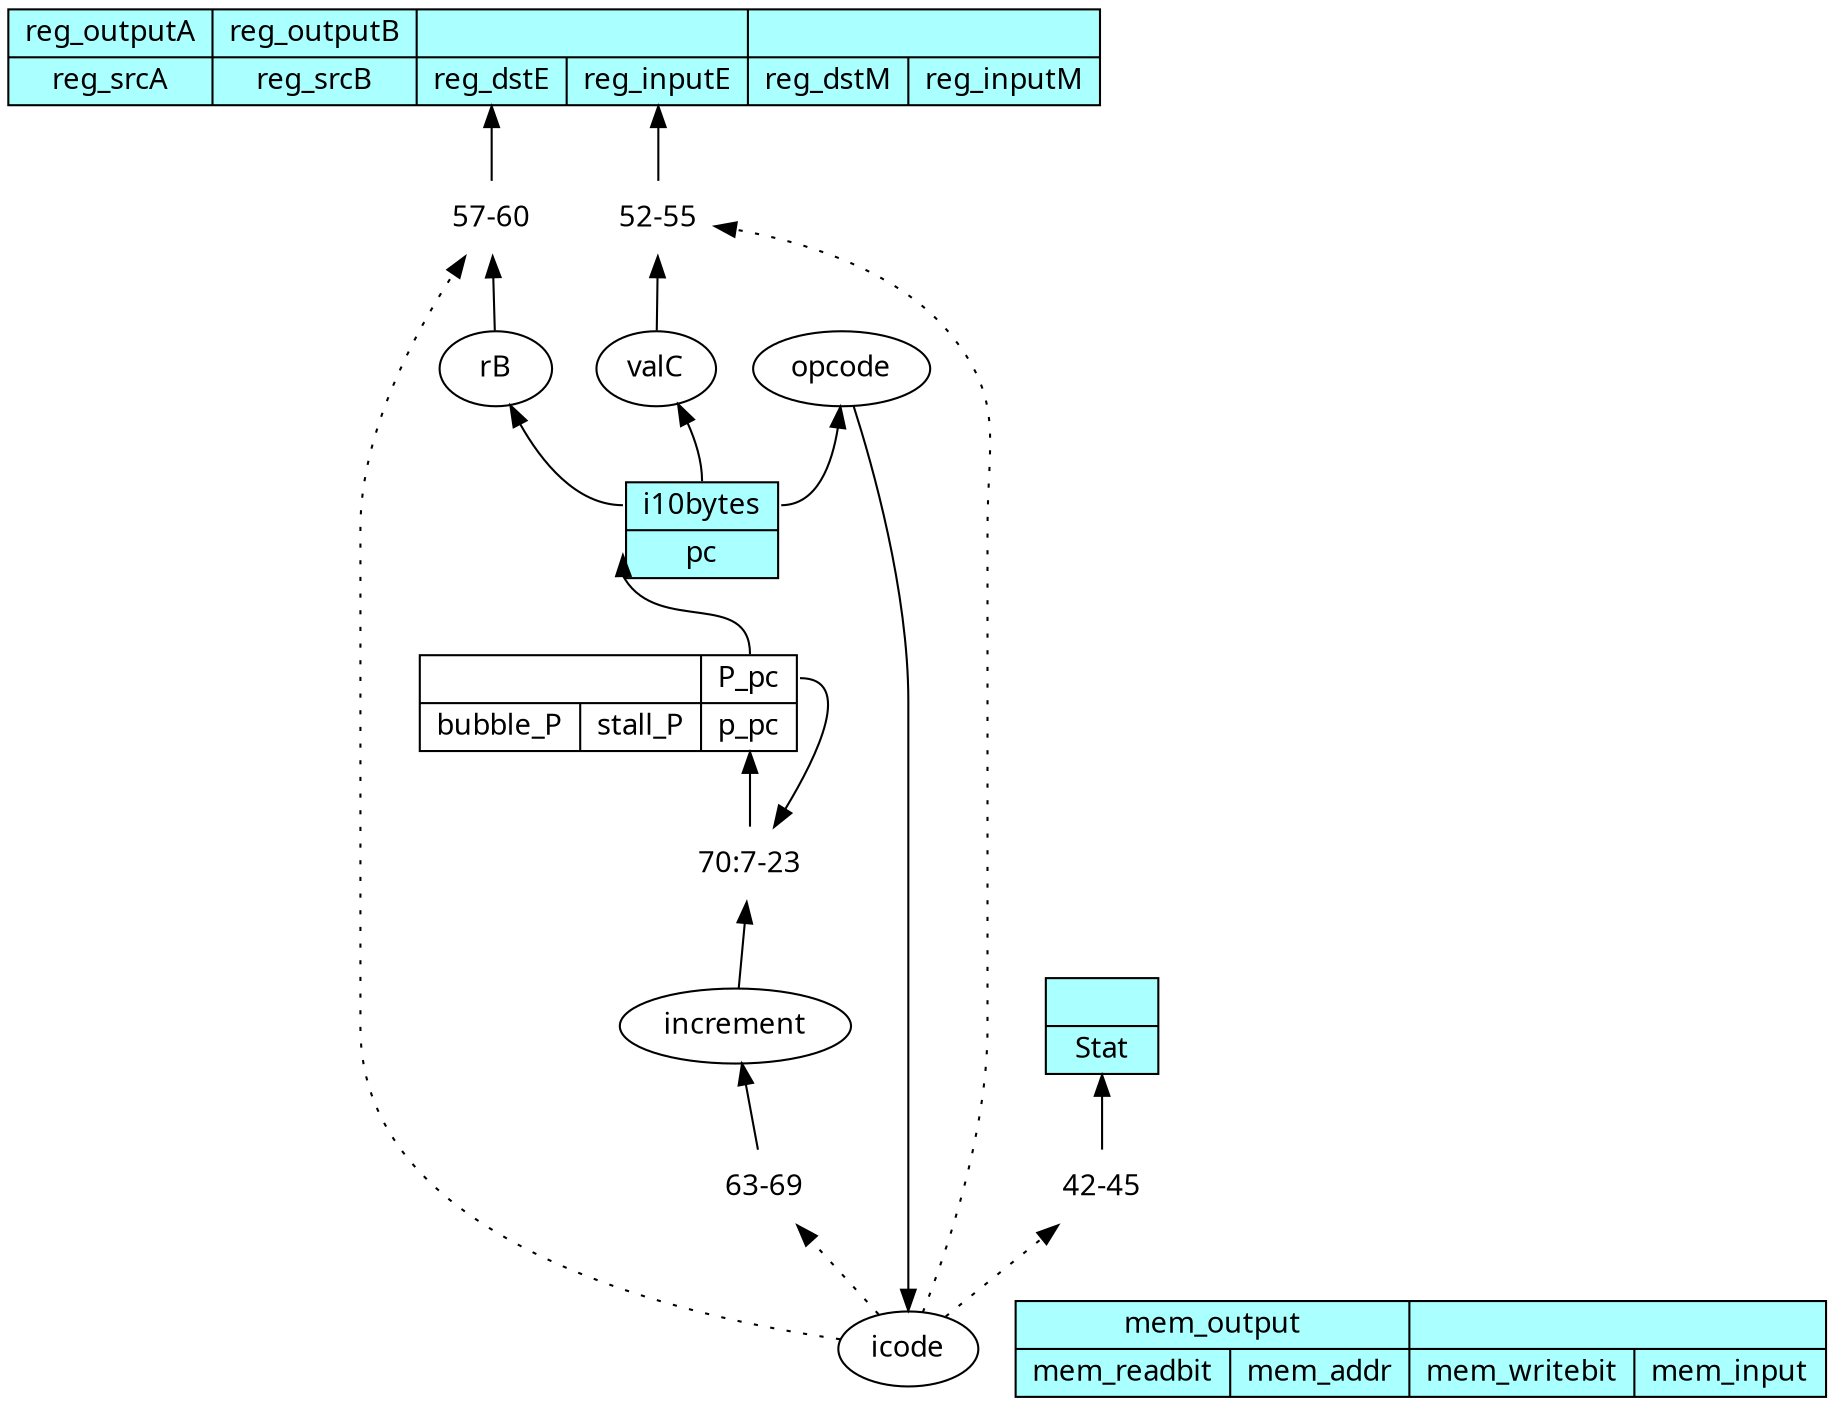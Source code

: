 digraph ir { // auto-generated HCL2 visualization via graphviz
    node [ fontname="sans-serif" ];
    rankdir=BT;
    ///////////////////////// builtin components ////////////////////////

    _regfile [shape="record" label="{<reg_outputA>reg_outputA|<reg_srcA>reg_srcA}|{<reg_outputB>reg_outputB|<reg_srcB>reg_srcB}|{|{<reg_dstE>reg_dstE|<reg_inputE>reg_inputE}}|{|{<reg_dstM>reg_dstM|<reg_inputM>reg_inputM}}" style="filled" fillcolor="#aaffff"];
    _datamem [shape="record" label="{<mem_output>mem_output|{<mem_readbit>mem_readbit|<mem_addr>mem_addr}}|{|{<mem_writebit>mem_writebit|<mem_input>mem_input}}" style="filled" fillcolor="#aaffff"];
    _instmem [shape="record" label="{<i10bytes>i10bytes|<pc>pc}" style="filled" fillcolor="#aaffff"];
    _status [shape="record" label="{|<Stat>Stat}" style="filled" fillcolor="#aaffff"];

    //////////////////////////// user code //////////////////////////////

_reg_P [shape="record" label="{|{<bubble_P>bubble_P|<stall_P>stall_P}}|{<P_pc>P_pc|<p_pc>p_pc}"];
    _reg_P:P_pc -> _instmem:pc;
    _instmem:i10bytes -> opcode;
    opcode -> icode;
    _instmem:i10bytes -> rB;
    _instmem:i10bytes -> valC;
    _op_Stat [shape="none" label="42-45"];
    _op_Stat -> _status:Stat;
    icode -> _op_Stat [style=dotted];
    _op_reg_inputE [shape="none" label="52-55"];
    _op_reg_inputE -> _regfile:reg_inputE;
    valC -> _op_reg_inputE;
    icode -> _op_reg_inputE [style=dotted];
    _op_reg_dstE [shape="none" label="57-60"];
    _op_reg_dstE -> _regfile:reg_dstE;
    rB -> _op_reg_dstE;
    icode -> _op_reg_dstE [style=dotted];
    _op_increment [shape="none" label="63-69"];
    _op_increment -> increment;
    icode -> _op_increment [style=dotted];
    _op_p_pc [shape="none" label="70:7-23"];
    _op_p_pc -> _reg_P:p_pc;
    _reg_P:P_pc -> _op_p_pc;
    increment -> _op_p_pc;

}